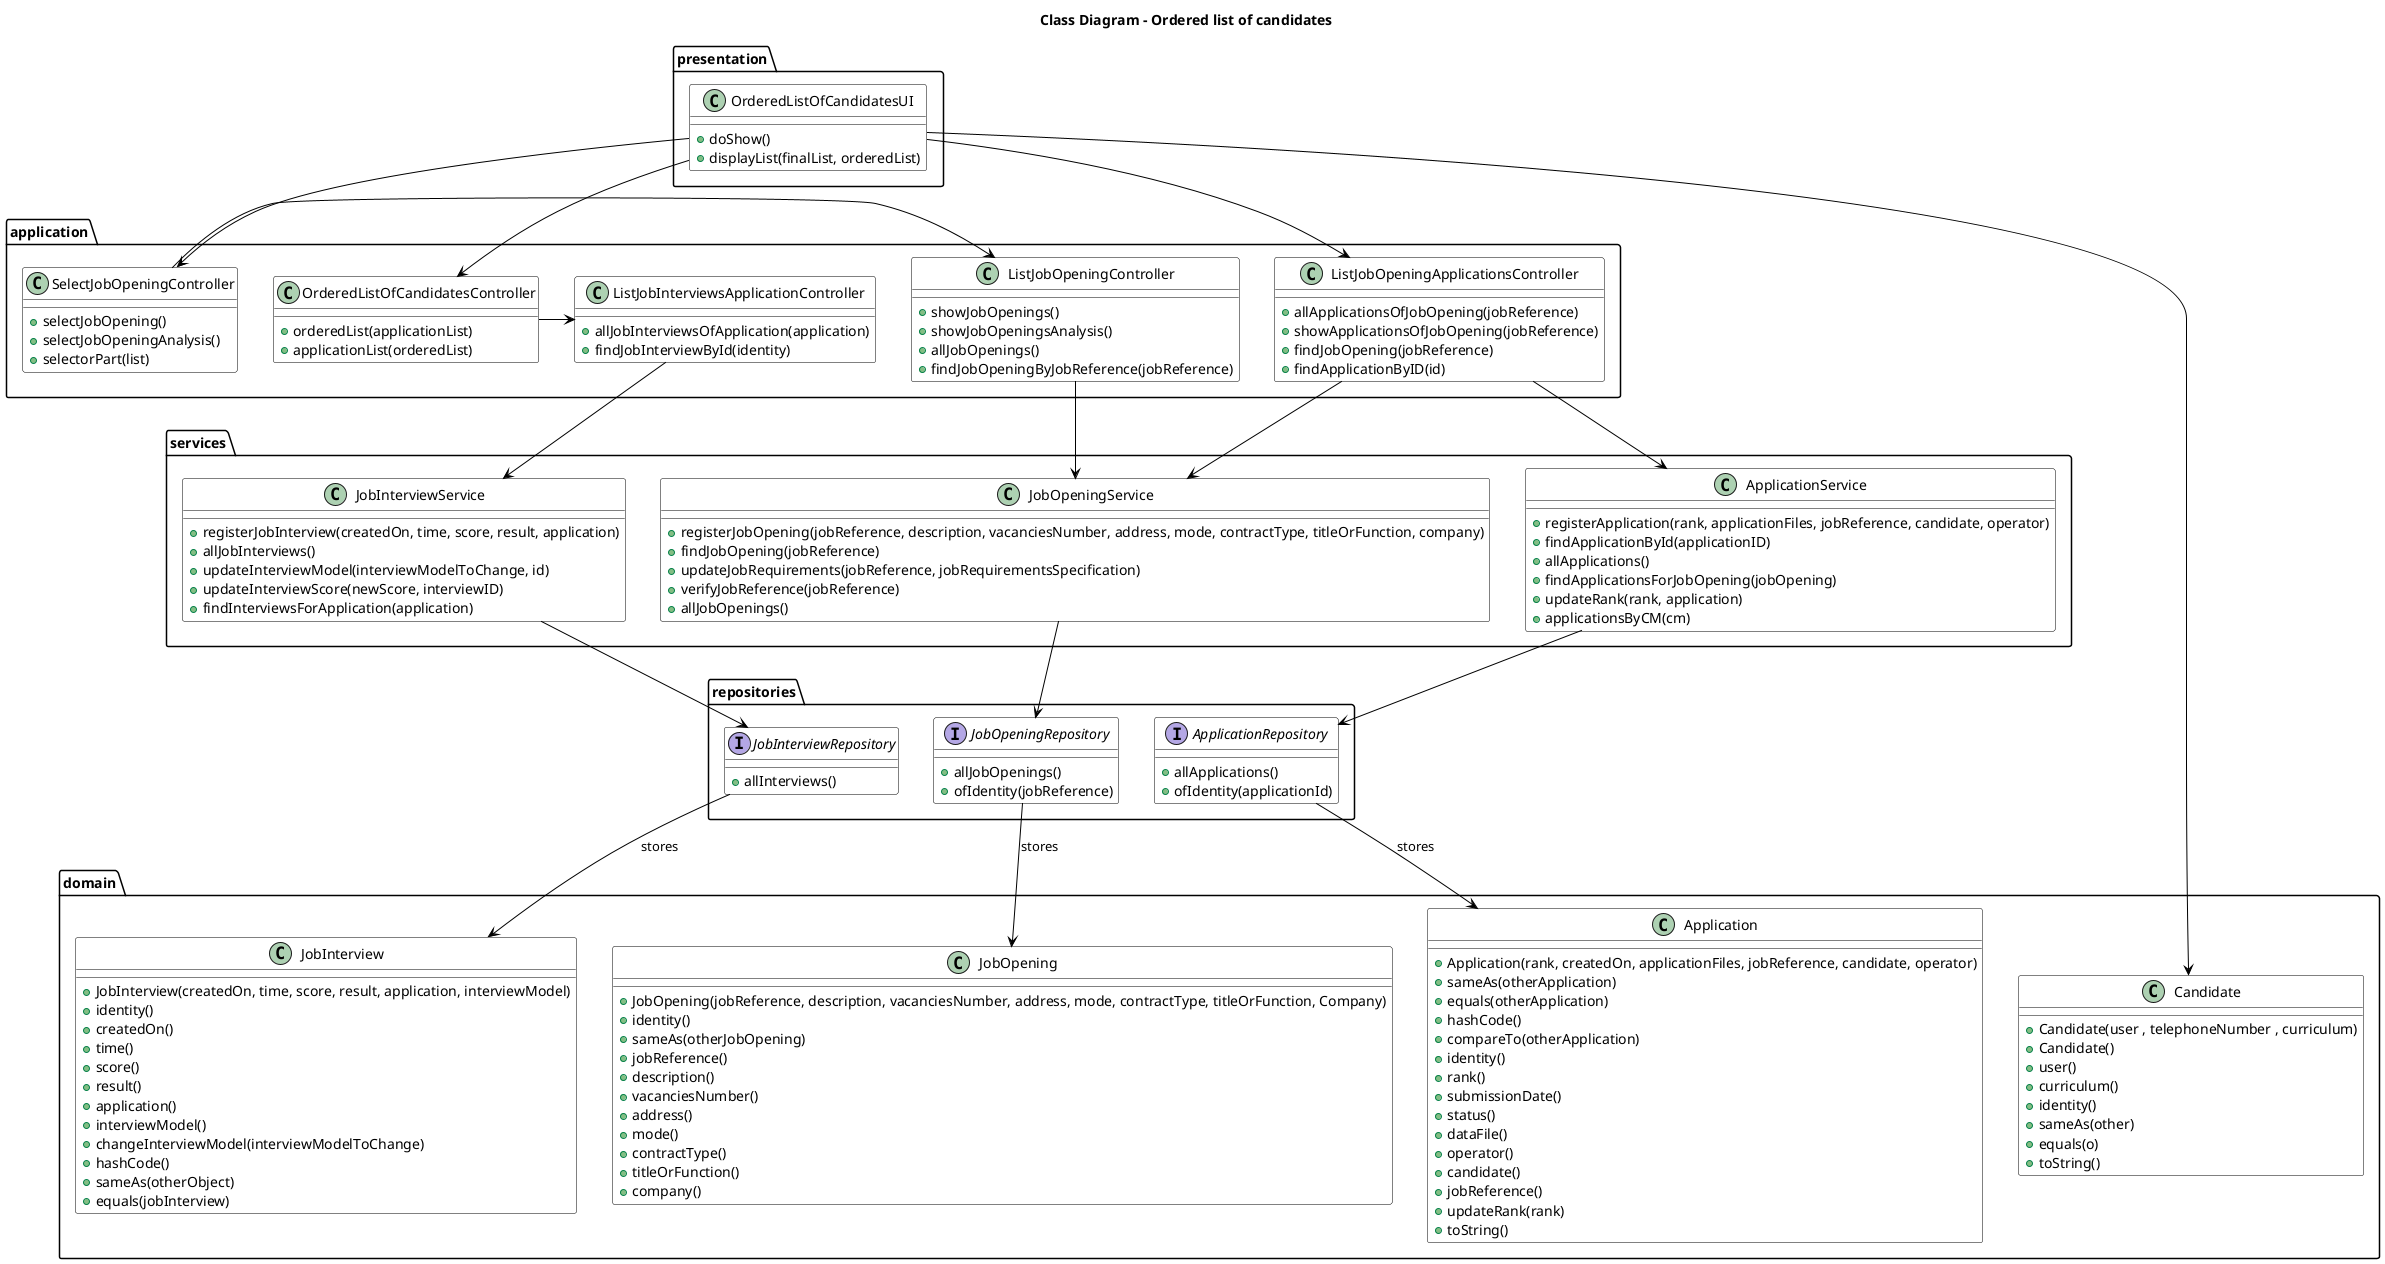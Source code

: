 @startuml
skinparam class {
    BackgroundColor White
    ArrowColor Black
    BorderColor Black
    FontColor Black
    FontSize 14
}

Title "Class Diagram - Ordered list of candidates"

package "presentation" {
    class OrderedListOfCandidatesUI {
        + doShow()
        + displayList(finalList, orderedList)
    }
}

package "application" {
    class OrderedListOfCandidatesController {
        + orderedList(applicationList)
        + applicationList(orderedList)
    }

    class SelectJobOpeningController {
        + selectJobOpening()
        + selectJobOpeningAnalysis()
        + selectorPart(list)
    }

    class ListJobOpeningApplicationsController {
        + allApplicationsOfJobOpening(jobReference)
        + showApplicationsOfJobOpening(jobReference)
        + findJobOpening(jobReference)
        + findApplicationByID(id)
    }

    class ListJobInterviewsApplicationController {
        + allJobInterviewsOfApplication(application)
        + findJobInterviewById(identity)
    }


    class ListJobOpeningController{
    + showJobOpenings()
    + showJobOpeningsAnalysis()
    + allJobOpenings()
    + findJobOpeningByJobReference(jobReference)

    }
}


package "services" {
    class ApplicationService {
        + registerApplication(rank, applicationFiles, jobReference, candidate, operator)
        + findApplicationById(applicationID)
        + allApplications()
        + findApplicationsForJobOpening(jobOpening)
        + updateRank(rank, application)
        + applicationsByCM(cm)
    }

    class JobOpeningService {
        + registerJobOpening(jobReference, description, vacanciesNumber, address, mode, contractType, titleOrFunction, company)
        + findJobOpening(jobReference)
        + updateJobRequirements(jobReference, jobRequirementsSpecification)
        + verifyJobReference(jobReference)
        + allJobOpenings()
    }

    class JobInterviewService {
        + registerJobInterview(createdOn, time, score, result, application)
        + allJobInterviews()
        + updateInterviewModel(interviewModelToChange, id)
        + updateInterviewScore(newScore, interviewID)
        + findInterviewsForApplication(application)
    }

}

package "repositories" {
    interface ApplicationRepository {
        + allApplications()
        + ofIdentity(applicationId)
    }

    interface JobOpeningRepository {
        + allJobOpenings()
        + ofIdentity(jobReference)
    }

    interface JobInterviewRepository {
        + allInterviews()
    }
}

package "domain" {
    class Application {
        + Application(rank, createdOn, applicationFiles, jobReference, candidate, operator)
        + sameAs(otherApplication)
        + equals(otherApplication)
        + hashCode()
        + compareTo(otherApplication)
        + identity()
        + rank()
        + submissionDate()
        + status()
        + dataFile()
        + operator()
        + candidate()
        + jobReference()
        + updateRank(rank)
        + toString()
    }

    class JobOpening {
        + JobOpening(jobReference, description, vacanciesNumber, address, mode, contractType, titleOrFunction, Company)
        + identity()
        + sameAs(otherJobOpening)
        + jobReference()
        + description()
        + vacanciesNumber()
        + address()
        + mode()
        + contractType()
        + titleOrFunction()
        + company()
    }

    class JobInterview {
        + JobInterview(createdOn, time, score, result, application, interviewModel)
        + identity()
        + createdOn()
        + time()
        + score()
        + result()
        + application()
        + interviewModel()
        + changeInterviewModel(interviewModelToChange)
        + hashCode()
        + sameAs(otherObject)
        + equals(jobInterview)
    }

    class Candidate {
        + Candidate(user , telephoneNumber , curriculum)
        + Candidate()
        + user()
        + curriculum()
        + identity()
        + sameAs(other)
        + equals(o)
        + toString()

    }
}

OrderedListOfCandidatesUI --> OrderedListOfCandidatesController
OrderedListOfCandidatesUI --> SelectJobOpeningController
OrderedListOfCandidatesUI --> ListJobOpeningApplicationsController

OrderedListOfCandidatesUI ---> Candidate

SelectJobOpeningController -> ListJobOpeningController

OrderedListOfCandidatesController ->ListJobInterviewsApplicationController

ListJobInterviewsApplicationController --> JobInterviewService
ListJobOpeningApplicationsController --> JobOpeningService
ListJobOpeningApplicationsController --> ApplicationService
ListJobOpeningController -> JobOpeningService

ApplicationService --> ApplicationRepository
JobOpeningService --> JobOpeningRepository
JobInterviewService --> JobInterviewRepository

ApplicationRepository --> Application : stores
JobOpeningRepository --> JobOpening : stores
JobInterviewRepository --> JobInterview : stores

@enduml
